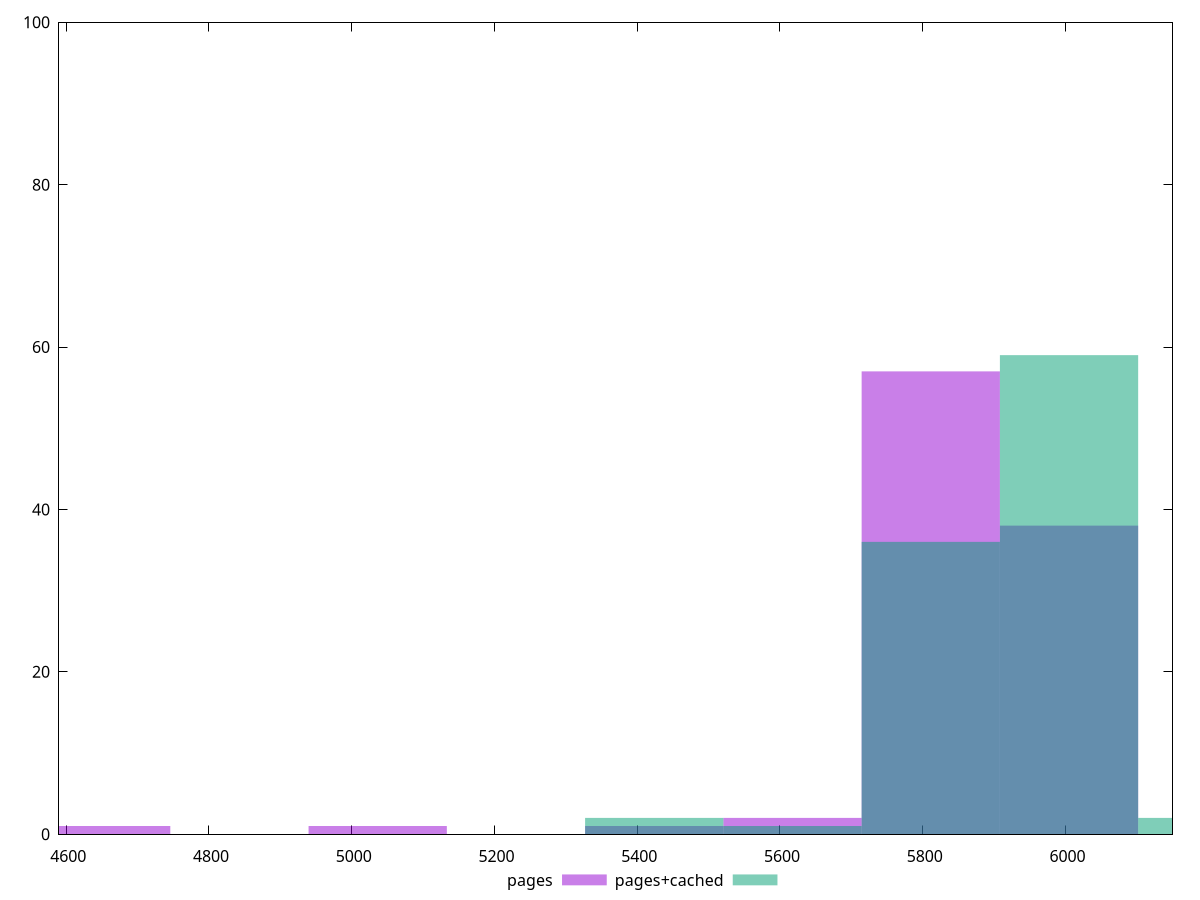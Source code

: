 reset

$pages <<EOF
5617.629751568496 2
4649.07289784979 1
5811.3411223122375 57
6005.052493055979 38
5036.495639337272 1
5423.918380824754 1
EOF

$pagesCached <<EOF
5423.918380824754 2
5811.3411223122375 36
6005.052493055979 59
5617.629751568496 1
6198.76386379972 2
EOF

set key outside below
set boxwidth 193.71137074374124
set xrange [4590:6150]
set yrange [0:100]
set trange [0:100]
set style fill transparent solid 0.5 noborder
set terminal svg size 640, 500 enhanced background rgb 'white'
set output "report_00019_2021-02-10T18-14-37.922Z//unused-javascript/comparison/histogram/0_vs_1.svg"

plot $pages title "pages" with boxes, \
     $pagesCached title "pages+cached" with boxes

reset

